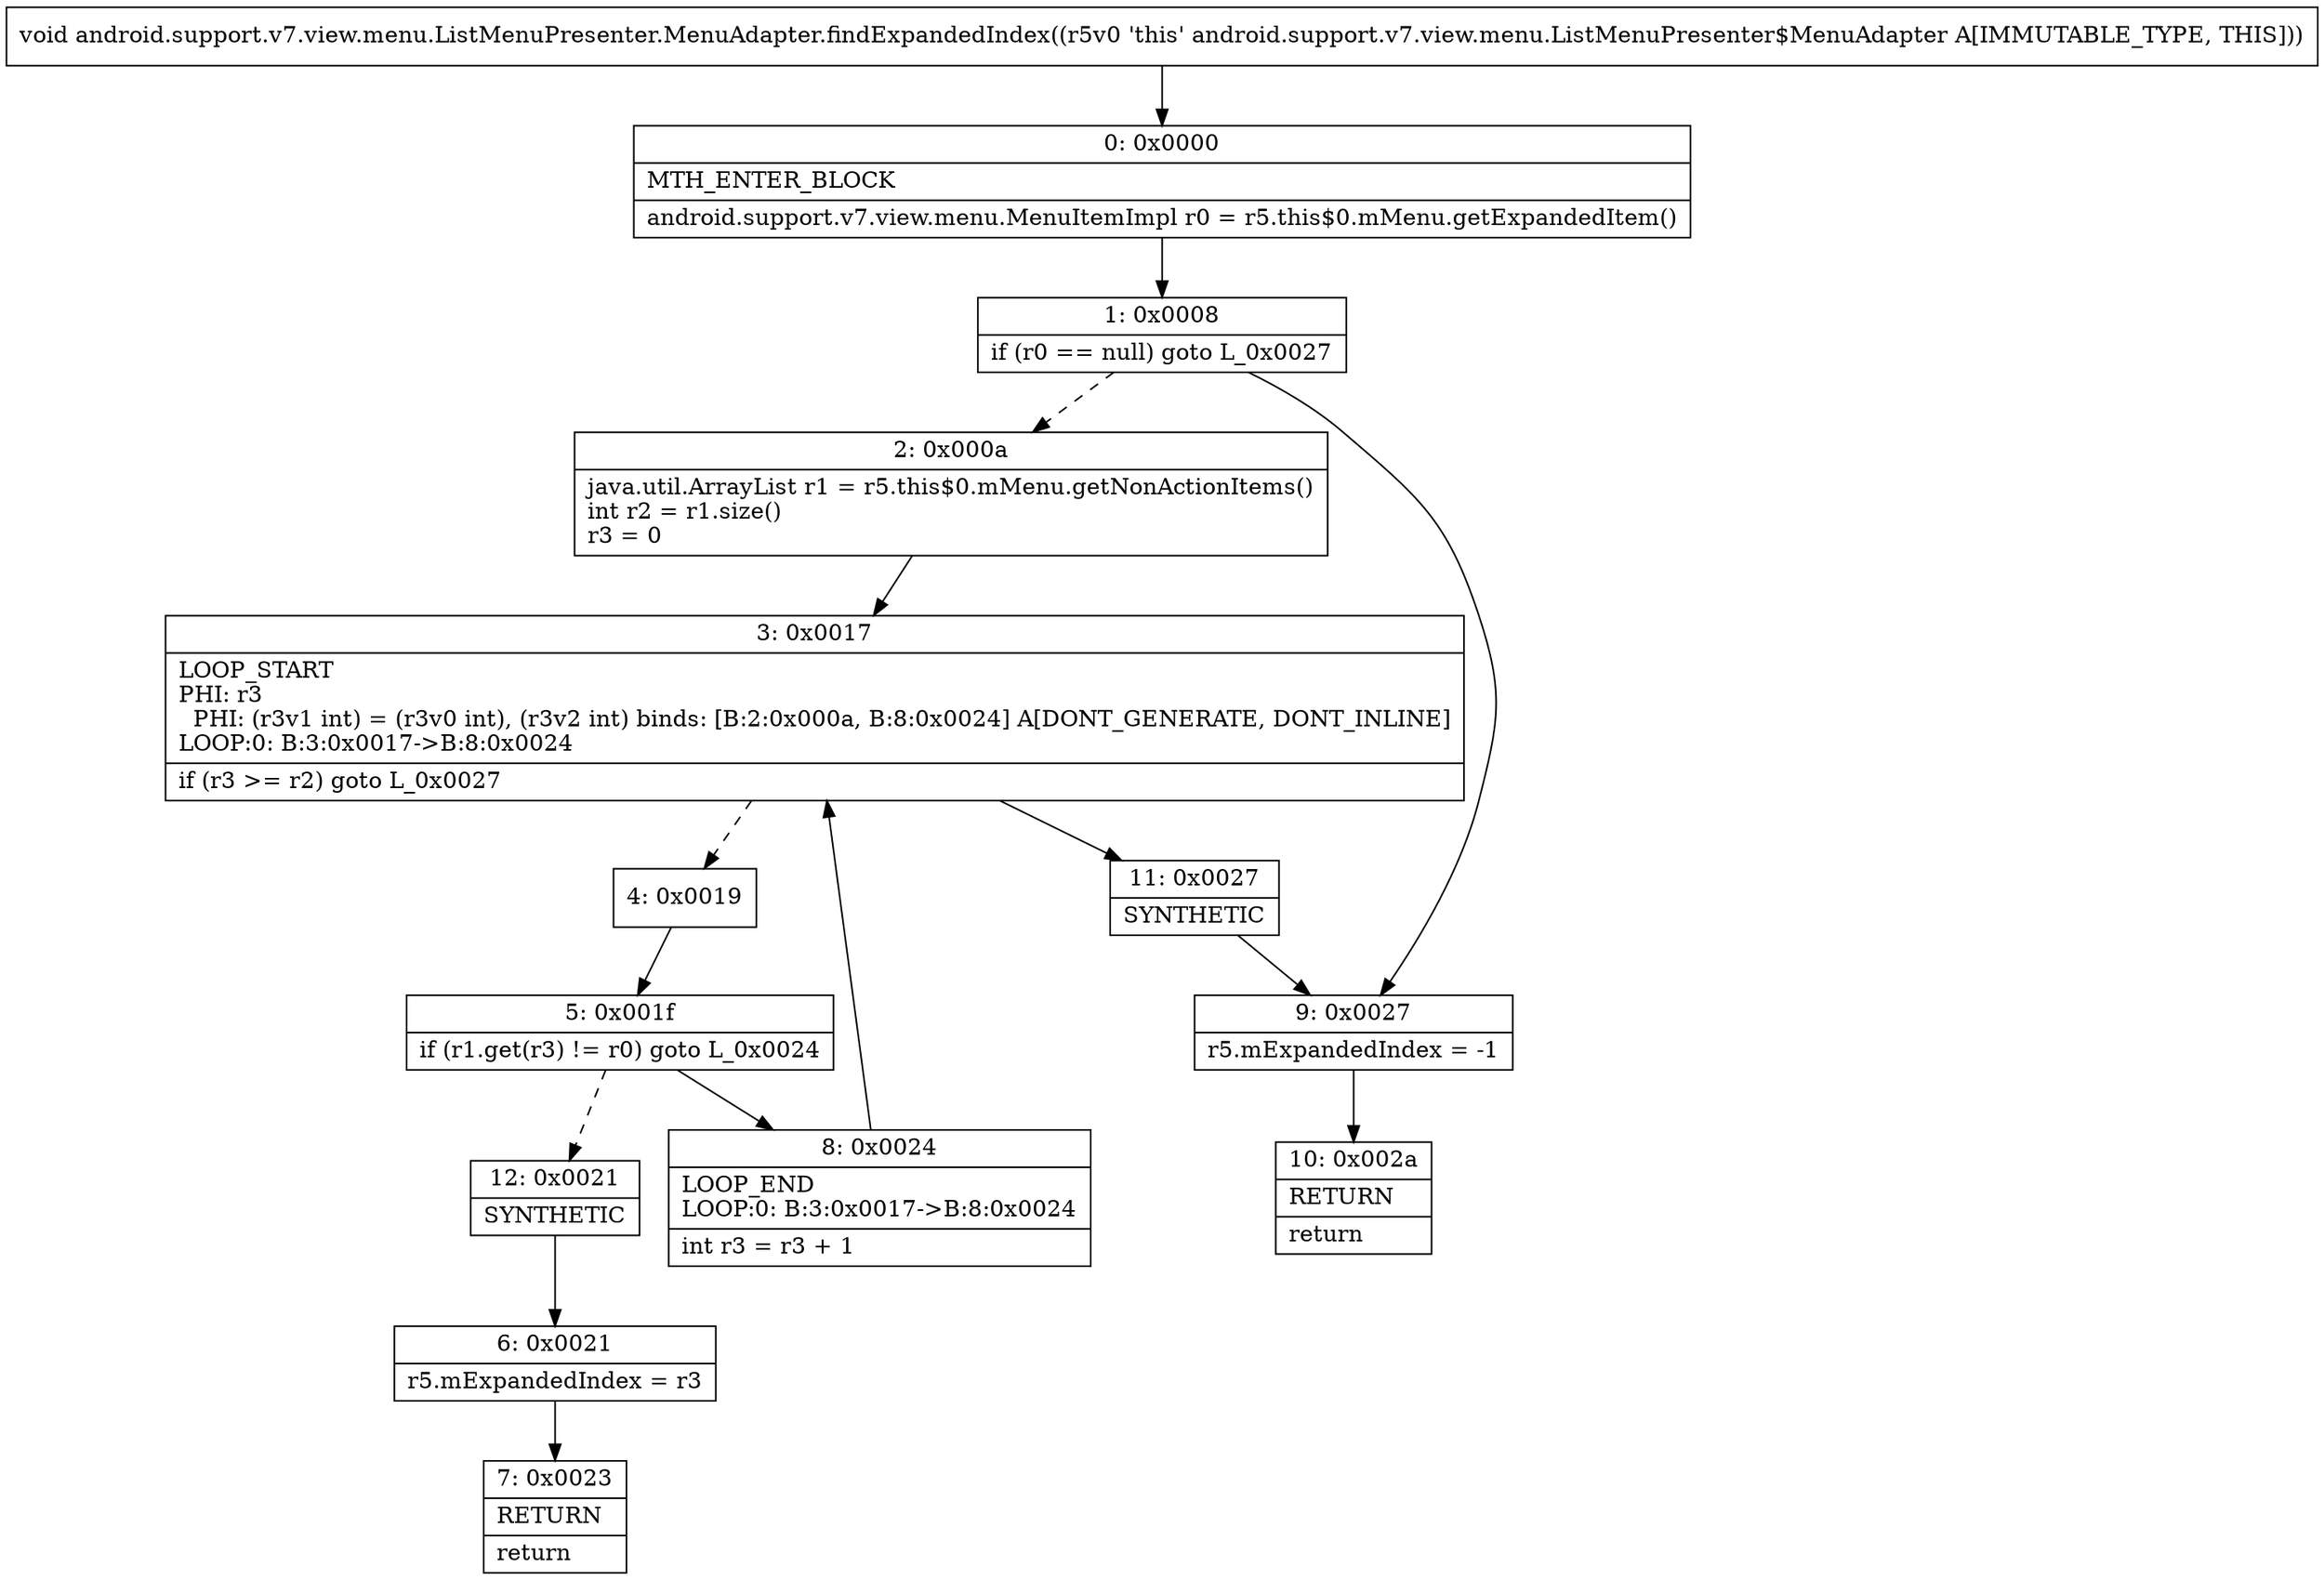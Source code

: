 digraph "CFG forandroid.support.v7.view.menu.ListMenuPresenter.MenuAdapter.findExpandedIndex()V" {
Node_0 [shape=record,label="{0\:\ 0x0000|MTH_ENTER_BLOCK\l|android.support.v7.view.menu.MenuItemImpl r0 = r5.this$0.mMenu.getExpandedItem()\l}"];
Node_1 [shape=record,label="{1\:\ 0x0008|if (r0 == null) goto L_0x0027\l}"];
Node_2 [shape=record,label="{2\:\ 0x000a|java.util.ArrayList r1 = r5.this$0.mMenu.getNonActionItems()\lint r2 = r1.size()\lr3 = 0\l}"];
Node_3 [shape=record,label="{3\:\ 0x0017|LOOP_START\lPHI: r3 \l  PHI: (r3v1 int) = (r3v0 int), (r3v2 int) binds: [B:2:0x000a, B:8:0x0024] A[DONT_GENERATE, DONT_INLINE]\lLOOP:0: B:3:0x0017\-\>B:8:0x0024\l|if (r3 \>= r2) goto L_0x0027\l}"];
Node_4 [shape=record,label="{4\:\ 0x0019}"];
Node_5 [shape=record,label="{5\:\ 0x001f|if (r1.get(r3) != r0) goto L_0x0024\l}"];
Node_6 [shape=record,label="{6\:\ 0x0021|r5.mExpandedIndex = r3\l}"];
Node_7 [shape=record,label="{7\:\ 0x0023|RETURN\l|return\l}"];
Node_8 [shape=record,label="{8\:\ 0x0024|LOOP_END\lLOOP:0: B:3:0x0017\-\>B:8:0x0024\l|int r3 = r3 + 1\l}"];
Node_9 [shape=record,label="{9\:\ 0x0027|r5.mExpandedIndex = \-1\l}"];
Node_10 [shape=record,label="{10\:\ 0x002a|RETURN\l|return\l}"];
Node_11 [shape=record,label="{11\:\ 0x0027|SYNTHETIC\l}"];
Node_12 [shape=record,label="{12\:\ 0x0021|SYNTHETIC\l}"];
MethodNode[shape=record,label="{void android.support.v7.view.menu.ListMenuPresenter.MenuAdapter.findExpandedIndex((r5v0 'this' android.support.v7.view.menu.ListMenuPresenter$MenuAdapter A[IMMUTABLE_TYPE, THIS])) }"];
MethodNode -> Node_0;
Node_0 -> Node_1;
Node_1 -> Node_2[style=dashed];
Node_1 -> Node_9;
Node_2 -> Node_3;
Node_3 -> Node_4[style=dashed];
Node_3 -> Node_11;
Node_4 -> Node_5;
Node_5 -> Node_8;
Node_5 -> Node_12[style=dashed];
Node_6 -> Node_7;
Node_8 -> Node_3;
Node_9 -> Node_10;
Node_11 -> Node_9;
Node_12 -> Node_6;
}

